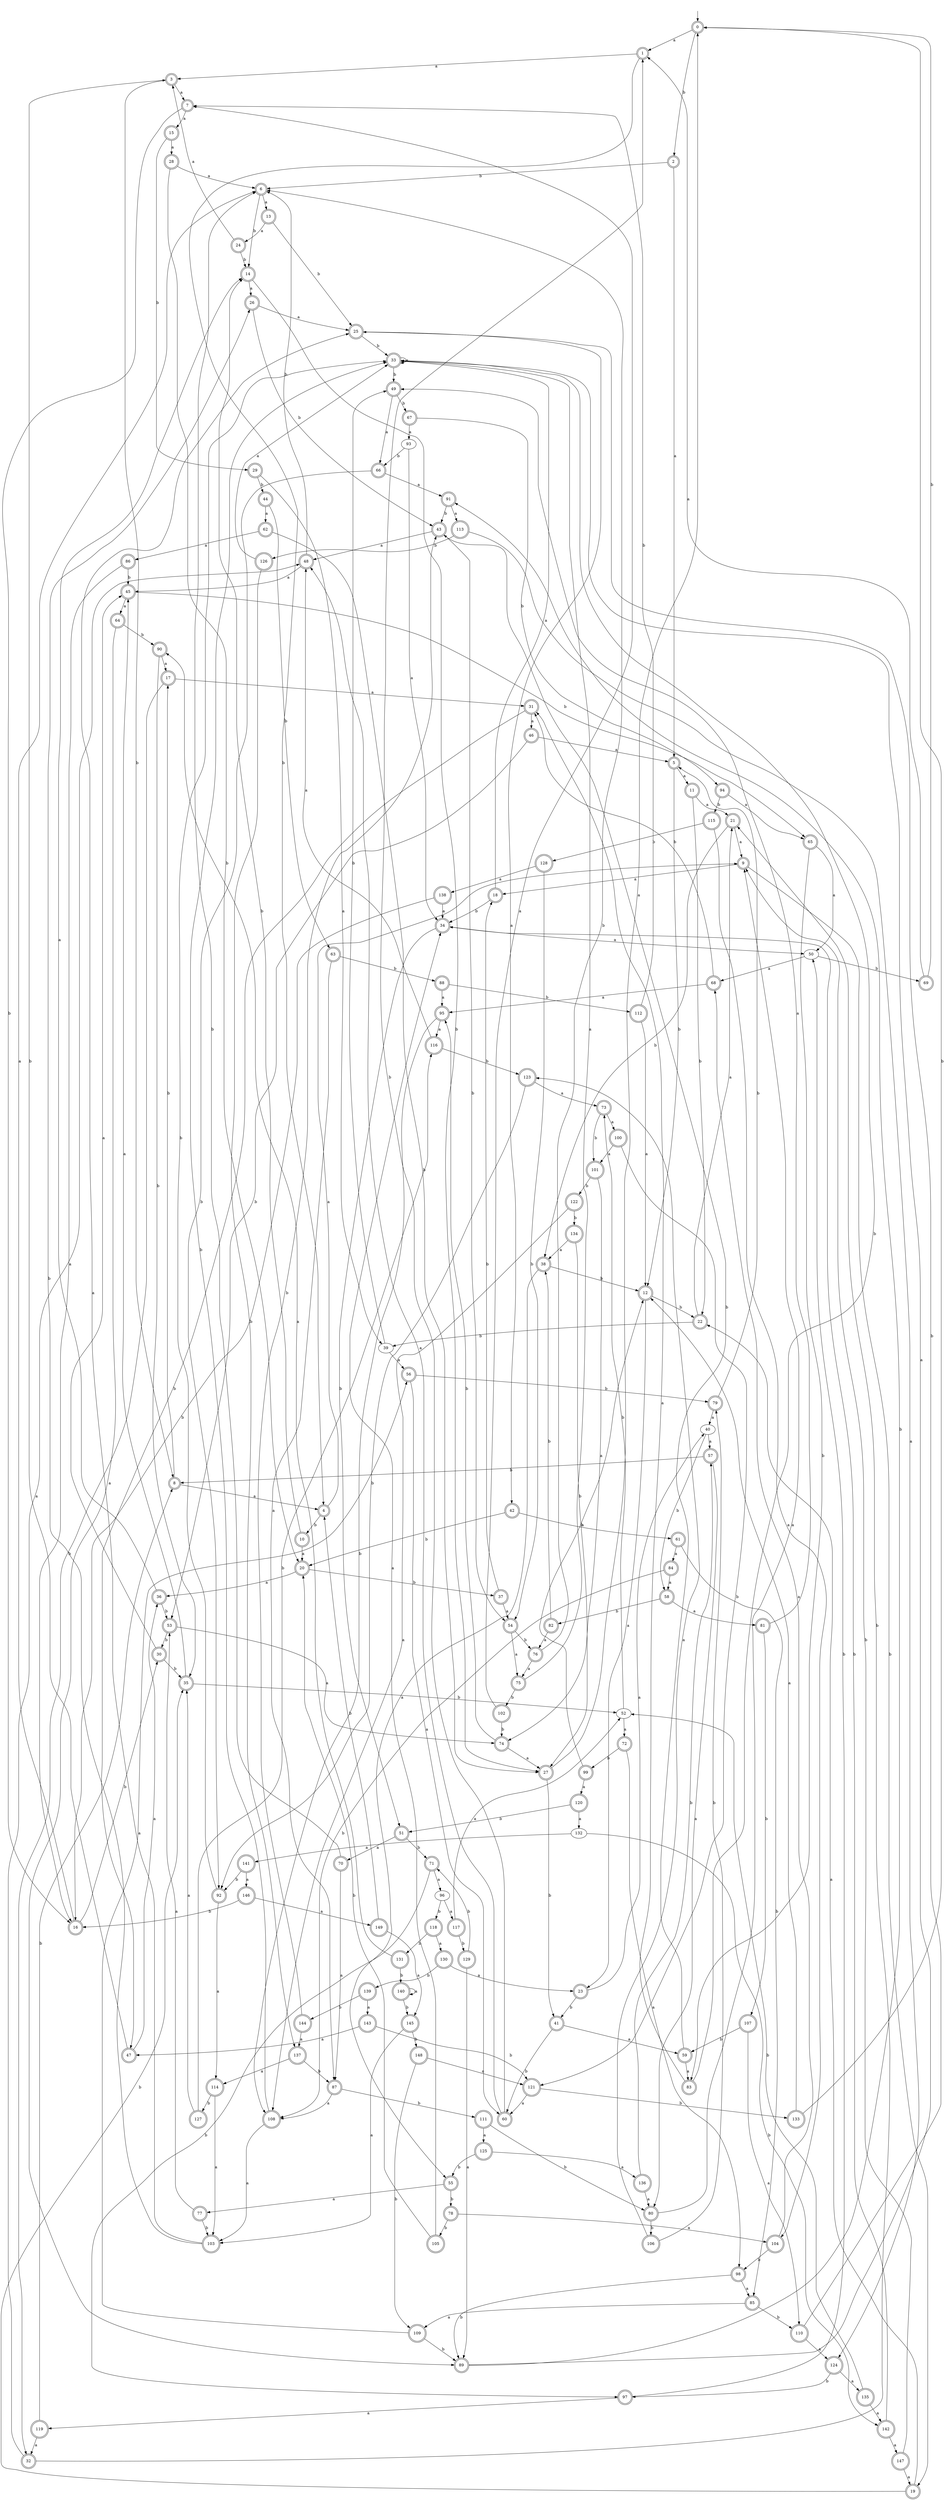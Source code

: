 digraph RandomDFA {
  __start0 [label="", shape=none];
  __start0 -> 0 [label=""];
  0 [shape=circle] [shape=doublecircle]
  0 -> 1 [label="a"]
  0 -> 2 [label="b"]
  1 [shape=doublecircle]
  1 -> 3 [label="a"]
  1 -> 4 [label="b"]
  2 [shape=doublecircle]
  2 -> 5 [label="a"]
  2 -> 6 [label="b"]
  3 [shape=doublecircle]
  3 -> 7 [label="a"]
  3 -> 8 [label="b"]
  4 [shape=doublecircle]
  4 -> 9 [label="a"]
  4 -> 10 [label="b"]
  5 [shape=doublecircle]
  5 -> 11 [label="a"]
  5 -> 12 [label="b"]
  6 [shape=doublecircle]
  6 -> 13 [label="a"]
  6 -> 14 [label="b"]
  7 [shape=doublecircle]
  7 -> 15 [label="a"]
  7 -> 16 [label="b"]
  8 [shape=doublecircle]
  8 -> 4 [label="a"]
  8 -> 17 [label="b"]
  9 [shape=doublecircle]
  9 -> 18 [label="a"]
  9 -> 19 [label="b"]
  10 [shape=doublecircle]
  10 -> 20 [label="a"]
  10 -> 14 [label="b"]
  11 [shape=doublecircle]
  11 -> 21 [label="a"]
  11 -> 22 [label="b"]
  12 [shape=doublecircle]
  12 -> 23 [label="a"]
  12 -> 22 [label="b"]
  13 [shape=doublecircle]
  13 -> 24 [label="a"]
  13 -> 25 [label="b"]
  14 [shape=doublecircle]
  14 -> 26 [label="a"]
  14 -> 27 [label="b"]
  15 [shape=doublecircle]
  15 -> 28 [label="a"]
  15 -> 29 [label="b"]
  16 [shape=doublecircle]
  16 -> 6 [label="a"]
  16 -> 30 [label="b"]
  17 [shape=doublecircle]
  17 -> 31 [label="a"]
  17 -> 32 [label="b"]
  18 [shape=doublecircle]
  18 -> 33 [label="a"]
  18 -> 34 [label="b"]
  19 [shape=doublecircle]
  19 -> 22 [label="a"]
  19 -> 35 [label="b"]
  20 [shape=doublecircle]
  20 -> 36 [label="a"]
  20 -> 37 [label="b"]
  21 [shape=doublecircle]
  21 -> 9 [label="a"]
  21 -> 38 [label="b"]
  22 [shape=doublecircle]
  22 -> 21 [label="a"]
  22 -> 39 [label="b"]
  23 [shape=doublecircle]
  23 -> 40 [label="a"]
  23 -> 41 [label="b"]
  24 [shape=doublecircle]
  24 -> 3 [label="a"]
  24 -> 14 [label="b"]
  25 [shape=doublecircle]
  25 -> 42 [label="a"]
  25 -> 33 [label="b"]
  26 [shape=doublecircle]
  26 -> 25 [label="a"]
  26 -> 43 [label="b"]
  27 [shape=doublecircle]
  27 -> 0 [label="a"]
  27 -> 41 [label="b"]
  28 [shape=doublecircle]
  28 -> 6 [label="a"]
  28 -> 20 [label="b"]
  29 [shape=doublecircle]
  29 -> 39 [label="a"]
  29 -> 44 [label="b"]
  30 [shape=doublecircle]
  30 -> 45 [label="a"]
  30 -> 35 [label="b"]
  31 [shape=doublecircle]
  31 -> 46 [label="a"]
  31 -> 47 [label="b"]
  32 [shape=doublecircle]
  32 -> 48 [label="a"]
  32 -> 21 [label="b"]
  33 [shape=doublecircle]
  33 -> 33 [label="a"]
  33 -> 49 [label="b"]
  34 [shape=doublecircle]
  34 -> 50 [label="a"]
  34 -> 51 [label="b"]
  35 [shape=doublecircle]
  35 -> 45 [label="a"]
  35 -> 52 [label="b"]
  36 [shape=doublecircle]
  36 -> 14 [label="a"]
  36 -> 53 [label="b"]
  37 [shape=doublecircle]
  37 -> 54 [label="a"]
  37 -> 18 [label="b"]
  38 [shape=doublecircle]
  38 -> 55 [label="a"]
  38 -> 12 [label="b"]
  39
  39 -> 56 [label="a"]
  39 -> 49 [label="b"]
  40
  40 -> 57 [label="a"]
  40 -> 58 [label="b"]
  41 [shape=doublecircle]
  41 -> 59 [label="a"]
  41 -> 60 [label="b"]
  42 [shape=doublecircle]
  42 -> 61 [label="a"]
  42 -> 20 [label="b"]
  43 [shape=doublecircle]
  43 -> 48 [label="a"]
  43 -> 54 [label="b"]
  44 [shape=doublecircle]
  44 -> 62 [label="a"]
  44 -> 63 [label="b"]
  45 [shape=doublecircle]
  45 -> 64 [label="a"]
  45 -> 65 [label="b"]
  46 [shape=doublecircle]
  46 -> 5 [label="a"]
  46 -> 53 [label="b"]
  47 [shape=doublecircle]
  47 -> 36 [label="a"]
  47 -> 3 [label="b"]
  48 [shape=doublecircle]
  48 -> 45 [label="a"]
  48 -> 6 [label="b"]
  49 [shape=doublecircle]
  49 -> 66 [label="a"]
  49 -> 67 [label="b"]
  50
  50 -> 68 [label="a"]
  50 -> 69 [label="b"]
  51 [shape=doublecircle]
  51 -> 70 [label="a"]
  51 -> 71 [label="b"]
  52
  52 -> 72 [label="a"]
  52 -> 73 [label="b"]
  53 [shape=doublecircle]
  53 -> 74 [label="a"]
  53 -> 30 [label="b"]
  54 [shape=doublecircle]
  54 -> 75 [label="a"]
  54 -> 76 [label="b"]
  55 [shape=doublecircle]
  55 -> 77 [label="a"]
  55 -> 78 [label="b"]
  56 [shape=doublecircle]
  56 -> 60 [label="a"]
  56 -> 79 [label="b"]
  57 [shape=doublecircle]
  57 -> 80 [label="a"]
  57 -> 8 [label="b"]
  58 [shape=doublecircle]
  58 -> 81 [label="a"]
  58 -> 82 [label="b"]
  59 [shape=doublecircle]
  59 -> 83 [label="a"]
  59 -> 43 [label="b"]
  60 [shape=doublecircle]
  60 -> 48 [label="a"]
  60 -> 1 [label="b"]
  61 [shape=doublecircle]
  61 -> 84 [label="a"]
  61 -> 85 [label="b"]
  62 [shape=doublecircle]
  62 -> 86 [label="a"]
  62 -> 27 [label="b"]
  63 [shape=doublecircle]
  63 -> 87 [label="a"]
  63 -> 88 [label="b"]
  64 [shape=doublecircle]
  64 -> 89 [label="a"]
  64 -> 90 [label="b"]
  65 [shape=doublecircle]
  65 -> 50 [label="a"]
  65 -> 83 [label="b"]
  66 [shape=doublecircle]
  66 -> 91 [label="a"]
  66 -> 92 [label="b"]
  67 [shape=doublecircle]
  67 -> 93 [label="a"]
  67 -> 94 [label="b"]
  68 [shape=doublecircle]
  68 -> 95 [label="a"]
  68 -> 31 [label="b"]
  69 [shape=doublecircle]
  69 -> 1 [label="a"]
  69 -> 0 [label="b"]
  70 [shape=doublecircle]
  70 -> 87 [label="a"]
  70 -> 6 [label="b"]
  71 [shape=doublecircle]
  71 -> 96 [label="a"]
  71 -> 97 [label="b"]
  72 [shape=doublecircle]
  72 -> 98 [label="a"]
  72 -> 99 [label="b"]
  73 [shape=doublecircle]
  73 -> 100 [label="a"]
  73 -> 101 [label="b"]
  74 [shape=doublecircle]
  74 -> 27 [label="a"]
  74 -> 95 [label="b"]
  75 [shape=doublecircle]
  75 -> 33 [label="a"]
  75 -> 102 [label="b"]
  76 [shape=doublecircle]
  76 -> 75 [label="a"]
  76 -> 6 [label="b"]
  77 [shape=doublecircle]
  77 -> 53 [label="a"]
  77 -> 103 [label="b"]
  78 [shape=doublecircle]
  78 -> 104 [label="a"]
  78 -> 105 [label="b"]
  79 [shape=doublecircle]
  79 -> 40 [label="a"]
  79 -> 5 [label="b"]
  80 [shape=doublecircle]
  80 -> 9 [label="a"]
  80 -> 106 [label="b"]
  81 [shape=doublecircle]
  81 -> 49 [label="a"]
  81 -> 107 [label="b"]
  82 [shape=doublecircle]
  82 -> 76 [label="a"]
  82 -> 38 [label="b"]
  83 [shape=doublecircle]
  83 -> 31 [label="a"]
  83 -> 33 [label="b"]
  84 [shape=doublecircle]
  84 -> 58 [label="a"]
  84 -> 108 [label="b"]
  85 [shape=doublecircle]
  85 -> 109 [label="a"]
  85 -> 110 [label="b"]
  86 [shape=doublecircle]
  86 -> 16 [label="a"]
  86 -> 45 [label="b"]
  87 [shape=doublecircle]
  87 -> 108 [label="a"]
  87 -> 111 [label="b"]
  88 [shape=doublecircle]
  88 -> 95 [label="a"]
  88 -> 112 [label="b"]
  89 [shape=doublecircle]
  89 -> 33 [label="a"]
  89 -> 91 [label="b"]
  90 [shape=doublecircle]
  90 -> 17 [label="a"]
  90 -> 35 [label="b"]
  91 [shape=doublecircle]
  91 -> 113 [label="a"]
  91 -> 43 [label="b"]
  92 [shape=doublecircle]
  92 -> 114 [label="a"]
  92 -> 33 [label="b"]
  93
  93 -> 34 [label="a"]
  93 -> 66 [label="b"]
  94 [shape=doublecircle]
  94 -> 65 [label="a"]
  94 -> 115 [label="b"]
  95 [shape=doublecircle]
  95 -> 116 [label="a"]
  95 -> 108 [label="b"]
  96
  96 -> 117 [label="a"]
  96 -> 118 [label="b"]
  97 [shape=doublecircle]
  97 -> 119 [label="a"]
  97 -> 50 [label="b"]
  98 [shape=doublecircle]
  98 -> 85 [label="a"]
  98 -> 89 [label="b"]
  99 [shape=doublecircle]
  99 -> 120 [label="a"]
  99 -> 12 [label="b"]
  100 [shape=doublecircle]
  100 -> 101 [label="a"]
  100 -> 121 [label="b"]
  101 [shape=doublecircle]
  101 -> 74 [label="a"]
  101 -> 122 [label="b"]
  102 [shape=doublecircle]
  102 -> 7 [label="a"]
  102 -> 74 [label="b"]
  103 [shape=doublecircle]
  103 -> 25 [label="a"]
  103 -> 26 [label="b"]
  104 [shape=doublecircle]
  104 -> 68 [label="a"]
  104 -> 98 [label="b"]
  105 [shape=doublecircle]
  105 -> 34 [label="a"]
  105 -> 20 [label="b"]
  106 [shape=doublecircle]
  106 -> 123 [label="a"]
  106 -> 79 [label="b"]
  107 [shape=doublecircle]
  107 -> 110 [label="a"]
  107 -> 59 [label="b"]
  108 [shape=doublecircle]
  108 -> 103 [label="a"]
  108 -> 33 [label="b"]
  109 [shape=doublecircle]
  109 -> 56 [label="a"]
  109 -> 89 [label="b"]
  110 [shape=doublecircle]
  110 -> 124 [label="a"]
  110 -> 25 [label="b"]
  111 [shape=doublecircle]
  111 -> 125 [label="a"]
  111 -> 80 [label="b"]
  112 [shape=doublecircle]
  112 -> 12 [label="a"]
  112 -> 7 [label="b"]
  113 [shape=doublecircle]
  113 -> 124 [label="a"]
  113 -> 126 [label="b"]
  114 [shape=doublecircle]
  114 -> 103 [label="a"]
  114 -> 127 [label="b"]
  115 [shape=doublecircle]
  115 -> 104 [label="a"]
  115 -> 128 [label="b"]
  116 [shape=doublecircle]
  116 -> 48 [label="a"]
  116 -> 123 [label="b"]
  117 [shape=doublecircle]
  117 -> 52 [label="a"]
  117 -> 129 [label="b"]
  118 [shape=doublecircle]
  118 -> 130 [label="a"]
  118 -> 131 [label="b"]
  119 [shape=doublecircle]
  119 -> 32 [label="a"]
  119 -> 8 [label="b"]
  120 [shape=doublecircle]
  120 -> 132 [label="a"]
  120 -> 51 [label="b"]
  121 [shape=doublecircle]
  121 -> 60 [label="a"]
  121 -> 133 [label="b"]
  122 [shape=doublecircle]
  122 -> 108 [label="a"]
  122 -> 134 [label="b"]
  123 [shape=doublecircle]
  123 -> 73 [label="a"]
  123 -> 92 [label="b"]
  124 [shape=doublecircle]
  124 -> 135 [label="a"]
  124 -> 97 [label="b"]
  125 [shape=doublecircle]
  125 -> 136 [label="a"]
  125 -> 55 [label="b"]
  126 [shape=doublecircle]
  126 -> 33 [label="a"]
  126 -> 137 [label="b"]
  127 [shape=doublecircle]
  127 -> 35 [label="a"]
  127 -> 116 [label="b"]
  128 [shape=doublecircle]
  128 -> 138 [label="a"]
  128 -> 54 [label="b"]
  129 [shape=doublecircle]
  129 -> 89 [label="a"]
  129 -> 71 [label="b"]
  130 [shape=doublecircle]
  130 -> 23 [label="a"]
  130 -> 139 [label="b"]
  131 [shape=doublecircle]
  131 -> 90 [label="a"]
  131 -> 140 [label="b"]
  132
  132 -> 141 [label="a"]
  132 -> 142 [label="b"]
  133 [shape=doublecircle]
  133 -> 12 [label="a"]
  133 -> 0 [label="b"]
  134 [shape=doublecircle]
  134 -> 38 [label="a"]
  134 -> 27 [label="b"]
  135 [shape=doublecircle]
  135 -> 142 [label="a"]
  135 -> 52 [label="b"]
  136 [shape=doublecircle]
  136 -> 80 [label="a"]
  136 -> 57 [label="b"]
  137 [shape=doublecircle]
  137 -> 114 [label="a"]
  137 -> 87 [label="b"]
  138 [shape=doublecircle]
  138 -> 34 [label="a"]
  138 -> 16 [label="b"]
  139 [shape=doublecircle]
  139 -> 143 [label="a"]
  139 -> 144 [label="b"]
  140 [shape=doublecircle]
  140 -> 140 [label="a"]
  140 -> 145 [label="b"]
  141 [shape=doublecircle]
  141 -> 146 [label="a"]
  141 -> 92 [label="b"]
  142 [shape=doublecircle]
  142 -> 147 [label="a"]
  142 -> 34 [label="b"]
  143 [shape=doublecircle]
  143 -> 47 [label="a"]
  143 -> 121 [label="b"]
  144 [shape=doublecircle]
  144 -> 137 [label="a"]
  144 -> 43 [label="b"]
  145 [shape=doublecircle]
  145 -> 103 [label="a"]
  145 -> 148 [label="b"]
  146 [shape=doublecircle]
  146 -> 149 [label="a"]
  146 -> 16 [label="b"]
  147 [shape=doublecircle]
  147 -> 19 [label="a"]
  147 -> 9 [label="b"]
  148 [shape=doublecircle]
  148 -> 121 [label="a"]
  148 -> 109 [label="b"]
  149 [shape=doublecircle]
  149 -> 145 [label="a"]
  149 -> 4 [label="b"]
}
